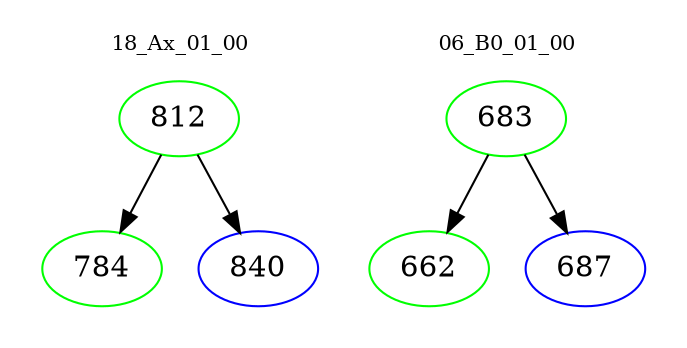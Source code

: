 digraph{
subgraph cluster_0 {
color = white
label = "18_Ax_01_00";
fontsize=10;
T0_812 [label="812", color="green"]
T0_812 -> T0_784 [color="black"]
T0_784 [label="784", color="green"]
T0_812 -> T0_840 [color="black"]
T0_840 [label="840", color="blue"]
}
subgraph cluster_1 {
color = white
label = "06_B0_01_00";
fontsize=10;
T1_683 [label="683", color="green"]
T1_683 -> T1_662 [color="black"]
T1_662 [label="662", color="green"]
T1_683 -> T1_687 [color="black"]
T1_687 [label="687", color="blue"]
}
}
